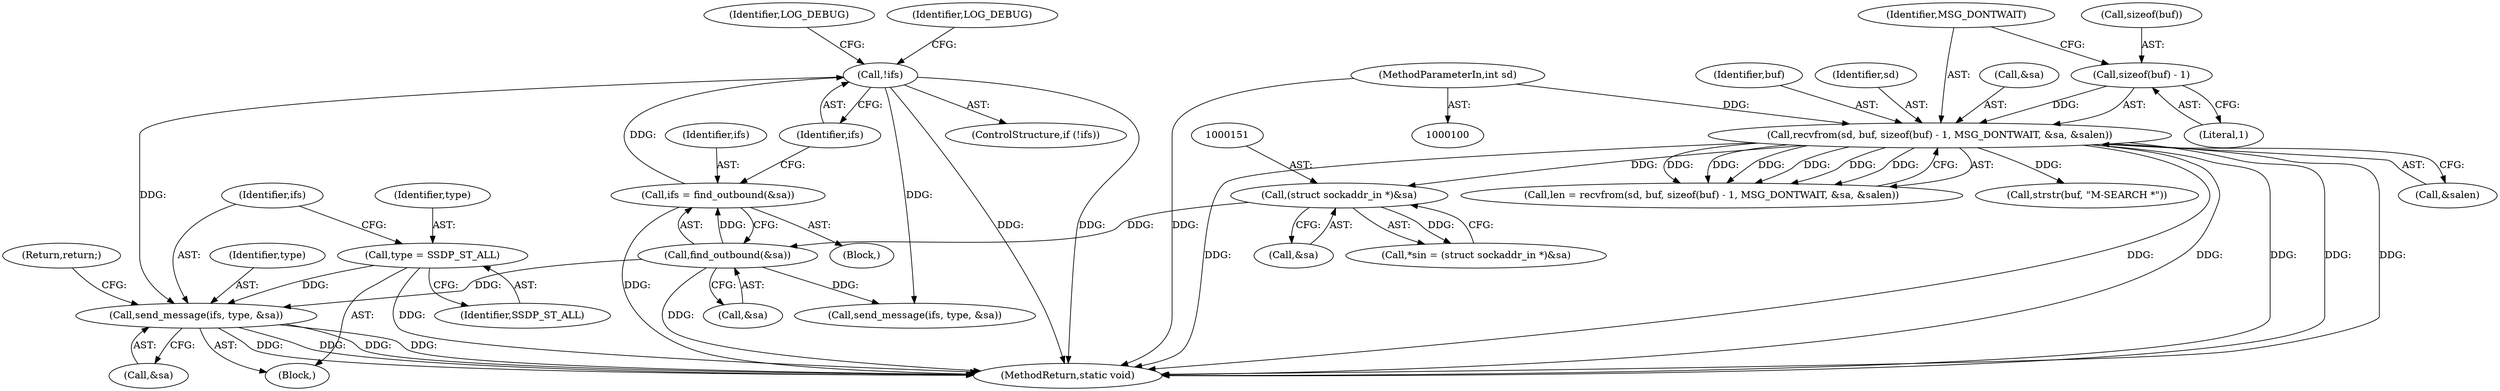 digraph "0_ssdp-responder_ce04b1f29a137198182f60bbb628d5ceb8171765@API" {
"1000190" [label="(Call,send_message(ifs, type, &sa))"];
"1000160" [label="(Call,!ifs)"];
"1000154" [label="(Call,ifs = find_outbound(&sa))"];
"1000156" [label="(Call,find_outbound(&sa))"];
"1000150" [label="(Call,(struct sockaddr_in *)&sa)"];
"1000114" [label="(Call,recvfrom(sd, buf, sizeof(buf) - 1, MSG_DONTWAIT, &sa, &salen))"];
"1000101" [label="(MethodParameterIn,int sd)"];
"1000117" [label="(Call,sizeof(buf) - 1)"];
"1000187" [label="(Call,type = SSDP_ST_ALL)"];
"1000116" [label="(Identifier,buf)"];
"1000190" [label="(Call,send_message(ifs, type, &sa))"];
"1000161" [label="(Identifier,ifs)"];
"1000124" [label="(Call,&salen)"];
"1000192" [label="(Identifier,type)"];
"1000156" [label="(Call,find_outbound(&sa))"];
"1000114" [label="(Call,recvfrom(sd, buf, sizeof(buf) - 1, MSG_DONTWAIT, &sa, &salen))"];
"1000150" [label="(Call,(struct sockaddr_in *)&sa)"];
"1000186" [label="(Block,)"];
"1000118" [label="(Call,sizeof(buf))"];
"1000195" [label="(Return,return;)"];
"1000155" [label="(Identifier,ifs)"];
"1000152" [label="(Call,&sa)"];
"1000115" [label="(Identifier,sd)"];
"1000164" [label="(Identifier,LOG_DEBUG)"];
"1000159" [label="(ControlStructure,if (!ifs))"];
"1000191" [label="(Identifier,ifs)"];
"1000142" [label="(Block,)"];
"1000120" [label="(Literal,1)"];
"1000256" [label="(Call,send_message(ifs, type, &sa))"];
"1000187" [label="(Call,type = SSDP_ST_ALL)"];
"1000157" [label="(Call,&sa)"];
"1000117" [label="(Call,sizeof(buf) - 1)"];
"1000189" [label="(Identifier,SSDP_ST_ALL)"];
"1000121" [label="(Identifier,MSG_DONTWAIT)"];
"1000112" [label="(Call,len = recvfrom(sd, buf, sizeof(buf) - 1, MSG_DONTWAIT, &sa, &salen))"];
"1000101" [label="(MethodParameterIn,int sd)"];
"1000139" [label="(Call,strstr(buf, \"M-SEARCH *\"))"];
"1000148" [label="(Call,*sin = (struct sockaddr_in *)&sa)"];
"1000154" [label="(Call,ifs = find_outbound(&sa))"];
"1000122" [label="(Call,&sa)"];
"1000188" [label="(Identifier,type)"];
"1000172" [label="(Identifier,LOG_DEBUG)"];
"1000160" [label="(Call,!ifs)"];
"1000193" [label="(Call,&sa)"];
"1000270" [label="(MethodReturn,static void)"];
"1000190" -> "1000186"  [label="AST: "];
"1000190" -> "1000193"  [label="CFG: "];
"1000191" -> "1000190"  [label="AST: "];
"1000192" -> "1000190"  [label="AST: "];
"1000193" -> "1000190"  [label="AST: "];
"1000195" -> "1000190"  [label="CFG: "];
"1000190" -> "1000270"  [label="DDG: "];
"1000190" -> "1000270"  [label="DDG: "];
"1000190" -> "1000270"  [label="DDG: "];
"1000190" -> "1000270"  [label="DDG: "];
"1000160" -> "1000190"  [label="DDG: "];
"1000187" -> "1000190"  [label="DDG: "];
"1000156" -> "1000190"  [label="DDG: "];
"1000160" -> "1000159"  [label="AST: "];
"1000160" -> "1000161"  [label="CFG: "];
"1000161" -> "1000160"  [label="AST: "];
"1000164" -> "1000160"  [label="CFG: "];
"1000172" -> "1000160"  [label="CFG: "];
"1000160" -> "1000270"  [label="DDG: "];
"1000160" -> "1000270"  [label="DDG: "];
"1000154" -> "1000160"  [label="DDG: "];
"1000160" -> "1000256"  [label="DDG: "];
"1000154" -> "1000142"  [label="AST: "];
"1000154" -> "1000156"  [label="CFG: "];
"1000155" -> "1000154"  [label="AST: "];
"1000156" -> "1000154"  [label="AST: "];
"1000161" -> "1000154"  [label="CFG: "];
"1000154" -> "1000270"  [label="DDG: "];
"1000156" -> "1000154"  [label="DDG: "];
"1000156" -> "1000157"  [label="CFG: "];
"1000157" -> "1000156"  [label="AST: "];
"1000156" -> "1000270"  [label="DDG: "];
"1000150" -> "1000156"  [label="DDG: "];
"1000156" -> "1000256"  [label="DDG: "];
"1000150" -> "1000148"  [label="AST: "];
"1000150" -> "1000152"  [label="CFG: "];
"1000151" -> "1000150"  [label="AST: "];
"1000152" -> "1000150"  [label="AST: "];
"1000148" -> "1000150"  [label="CFG: "];
"1000150" -> "1000148"  [label="DDG: "];
"1000114" -> "1000150"  [label="DDG: "];
"1000114" -> "1000112"  [label="AST: "];
"1000114" -> "1000124"  [label="CFG: "];
"1000115" -> "1000114"  [label="AST: "];
"1000116" -> "1000114"  [label="AST: "];
"1000117" -> "1000114"  [label="AST: "];
"1000121" -> "1000114"  [label="AST: "];
"1000122" -> "1000114"  [label="AST: "];
"1000124" -> "1000114"  [label="AST: "];
"1000112" -> "1000114"  [label="CFG: "];
"1000114" -> "1000270"  [label="DDG: "];
"1000114" -> "1000270"  [label="DDG: "];
"1000114" -> "1000270"  [label="DDG: "];
"1000114" -> "1000270"  [label="DDG: "];
"1000114" -> "1000270"  [label="DDG: "];
"1000114" -> "1000270"  [label="DDG: "];
"1000114" -> "1000112"  [label="DDG: "];
"1000114" -> "1000112"  [label="DDG: "];
"1000114" -> "1000112"  [label="DDG: "];
"1000114" -> "1000112"  [label="DDG: "];
"1000114" -> "1000112"  [label="DDG: "];
"1000114" -> "1000112"  [label="DDG: "];
"1000101" -> "1000114"  [label="DDG: "];
"1000117" -> "1000114"  [label="DDG: "];
"1000114" -> "1000139"  [label="DDG: "];
"1000101" -> "1000100"  [label="AST: "];
"1000101" -> "1000270"  [label="DDG: "];
"1000117" -> "1000120"  [label="CFG: "];
"1000118" -> "1000117"  [label="AST: "];
"1000120" -> "1000117"  [label="AST: "];
"1000121" -> "1000117"  [label="CFG: "];
"1000187" -> "1000186"  [label="AST: "];
"1000187" -> "1000189"  [label="CFG: "];
"1000188" -> "1000187"  [label="AST: "];
"1000189" -> "1000187"  [label="AST: "];
"1000191" -> "1000187"  [label="CFG: "];
"1000187" -> "1000270"  [label="DDG: "];
}
